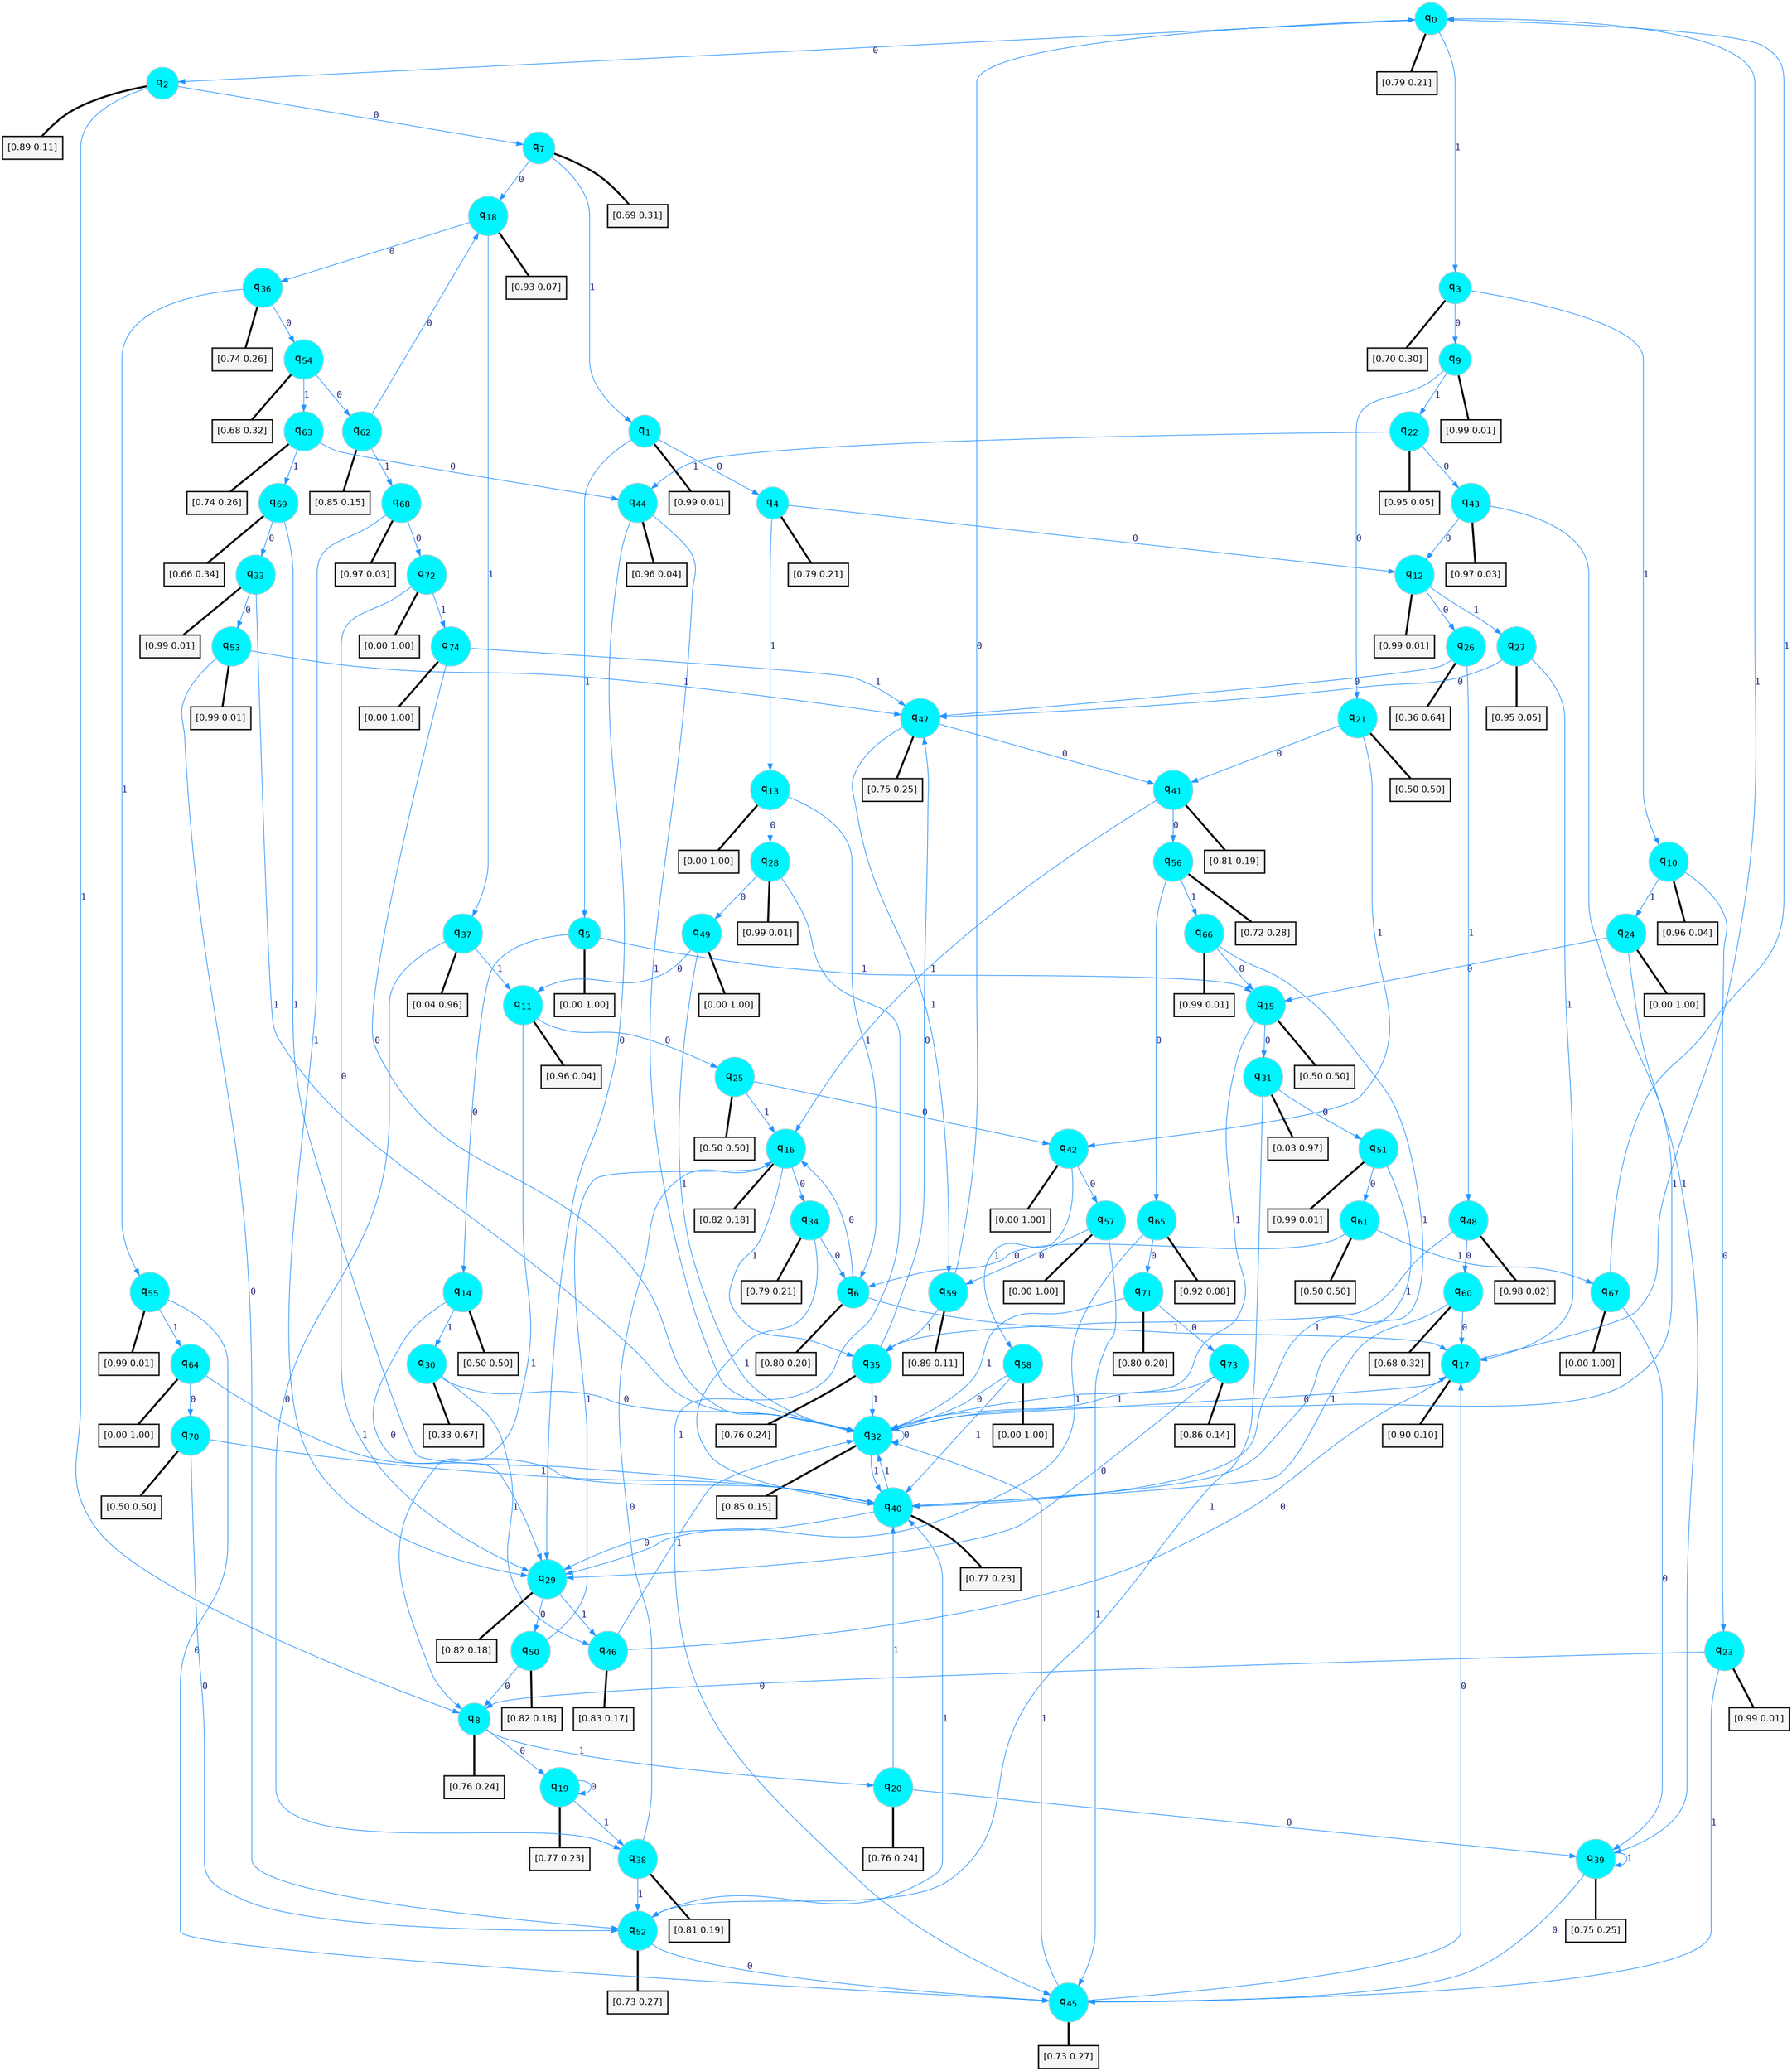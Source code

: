 digraph G {
graph [
bgcolor=transparent, dpi=300, rankdir=TD, size="40,25"];
node [
color=gray, fillcolor=turquoise1, fontcolor=black, fontname=Helvetica, fontsize=16, fontweight=bold, shape=circle, style=filled];
edge [
arrowsize=1, color=dodgerblue1, fontcolor=midnightblue, fontname=courier, fontweight=bold, penwidth=1, style=solid, weight=20];
0[label=<q<SUB>0</SUB>>];
1[label=<q<SUB>1</SUB>>];
2[label=<q<SUB>2</SUB>>];
3[label=<q<SUB>3</SUB>>];
4[label=<q<SUB>4</SUB>>];
5[label=<q<SUB>5</SUB>>];
6[label=<q<SUB>6</SUB>>];
7[label=<q<SUB>7</SUB>>];
8[label=<q<SUB>8</SUB>>];
9[label=<q<SUB>9</SUB>>];
10[label=<q<SUB>10</SUB>>];
11[label=<q<SUB>11</SUB>>];
12[label=<q<SUB>12</SUB>>];
13[label=<q<SUB>13</SUB>>];
14[label=<q<SUB>14</SUB>>];
15[label=<q<SUB>15</SUB>>];
16[label=<q<SUB>16</SUB>>];
17[label=<q<SUB>17</SUB>>];
18[label=<q<SUB>18</SUB>>];
19[label=<q<SUB>19</SUB>>];
20[label=<q<SUB>20</SUB>>];
21[label=<q<SUB>21</SUB>>];
22[label=<q<SUB>22</SUB>>];
23[label=<q<SUB>23</SUB>>];
24[label=<q<SUB>24</SUB>>];
25[label=<q<SUB>25</SUB>>];
26[label=<q<SUB>26</SUB>>];
27[label=<q<SUB>27</SUB>>];
28[label=<q<SUB>28</SUB>>];
29[label=<q<SUB>29</SUB>>];
30[label=<q<SUB>30</SUB>>];
31[label=<q<SUB>31</SUB>>];
32[label=<q<SUB>32</SUB>>];
33[label=<q<SUB>33</SUB>>];
34[label=<q<SUB>34</SUB>>];
35[label=<q<SUB>35</SUB>>];
36[label=<q<SUB>36</SUB>>];
37[label=<q<SUB>37</SUB>>];
38[label=<q<SUB>38</SUB>>];
39[label=<q<SUB>39</SUB>>];
40[label=<q<SUB>40</SUB>>];
41[label=<q<SUB>41</SUB>>];
42[label=<q<SUB>42</SUB>>];
43[label=<q<SUB>43</SUB>>];
44[label=<q<SUB>44</SUB>>];
45[label=<q<SUB>45</SUB>>];
46[label=<q<SUB>46</SUB>>];
47[label=<q<SUB>47</SUB>>];
48[label=<q<SUB>48</SUB>>];
49[label=<q<SUB>49</SUB>>];
50[label=<q<SUB>50</SUB>>];
51[label=<q<SUB>51</SUB>>];
52[label=<q<SUB>52</SUB>>];
53[label=<q<SUB>53</SUB>>];
54[label=<q<SUB>54</SUB>>];
55[label=<q<SUB>55</SUB>>];
56[label=<q<SUB>56</SUB>>];
57[label=<q<SUB>57</SUB>>];
58[label=<q<SUB>58</SUB>>];
59[label=<q<SUB>59</SUB>>];
60[label=<q<SUB>60</SUB>>];
61[label=<q<SUB>61</SUB>>];
62[label=<q<SUB>62</SUB>>];
63[label=<q<SUB>63</SUB>>];
64[label=<q<SUB>64</SUB>>];
65[label=<q<SUB>65</SUB>>];
66[label=<q<SUB>66</SUB>>];
67[label=<q<SUB>67</SUB>>];
68[label=<q<SUB>68</SUB>>];
69[label=<q<SUB>69</SUB>>];
70[label=<q<SUB>70</SUB>>];
71[label=<q<SUB>71</SUB>>];
72[label=<q<SUB>72</SUB>>];
73[label=<q<SUB>73</SUB>>];
74[label=<q<SUB>74</SUB>>];
75[label="[0.79 0.21]", shape=box,fontcolor=black, fontname=Helvetica, fontsize=14, penwidth=2, fillcolor=whitesmoke,color=black];
76[label="[0.99 0.01]", shape=box,fontcolor=black, fontname=Helvetica, fontsize=14, penwidth=2, fillcolor=whitesmoke,color=black];
77[label="[0.89 0.11]", shape=box,fontcolor=black, fontname=Helvetica, fontsize=14, penwidth=2, fillcolor=whitesmoke,color=black];
78[label="[0.70 0.30]", shape=box,fontcolor=black, fontname=Helvetica, fontsize=14, penwidth=2, fillcolor=whitesmoke,color=black];
79[label="[0.79 0.21]", shape=box,fontcolor=black, fontname=Helvetica, fontsize=14, penwidth=2, fillcolor=whitesmoke,color=black];
80[label="[0.00 1.00]", shape=box,fontcolor=black, fontname=Helvetica, fontsize=14, penwidth=2, fillcolor=whitesmoke,color=black];
81[label="[0.80 0.20]", shape=box,fontcolor=black, fontname=Helvetica, fontsize=14, penwidth=2, fillcolor=whitesmoke,color=black];
82[label="[0.69 0.31]", shape=box,fontcolor=black, fontname=Helvetica, fontsize=14, penwidth=2, fillcolor=whitesmoke,color=black];
83[label="[0.76 0.24]", shape=box,fontcolor=black, fontname=Helvetica, fontsize=14, penwidth=2, fillcolor=whitesmoke,color=black];
84[label="[0.99 0.01]", shape=box,fontcolor=black, fontname=Helvetica, fontsize=14, penwidth=2, fillcolor=whitesmoke,color=black];
85[label="[0.96 0.04]", shape=box,fontcolor=black, fontname=Helvetica, fontsize=14, penwidth=2, fillcolor=whitesmoke,color=black];
86[label="[0.96 0.04]", shape=box,fontcolor=black, fontname=Helvetica, fontsize=14, penwidth=2, fillcolor=whitesmoke,color=black];
87[label="[0.99 0.01]", shape=box,fontcolor=black, fontname=Helvetica, fontsize=14, penwidth=2, fillcolor=whitesmoke,color=black];
88[label="[0.00 1.00]", shape=box,fontcolor=black, fontname=Helvetica, fontsize=14, penwidth=2, fillcolor=whitesmoke,color=black];
89[label="[0.50 0.50]", shape=box,fontcolor=black, fontname=Helvetica, fontsize=14, penwidth=2, fillcolor=whitesmoke,color=black];
90[label="[0.50 0.50]", shape=box,fontcolor=black, fontname=Helvetica, fontsize=14, penwidth=2, fillcolor=whitesmoke,color=black];
91[label="[0.82 0.18]", shape=box,fontcolor=black, fontname=Helvetica, fontsize=14, penwidth=2, fillcolor=whitesmoke,color=black];
92[label="[0.90 0.10]", shape=box,fontcolor=black, fontname=Helvetica, fontsize=14, penwidth=2, fillcolor=whitesmoke,color=black];
93[label="[0.93 0.07]", shape=box,fontcolor=black, fontname=Helvetica, fontsize=14, penwidth=2, fillcolor=whitesmoke,color=black];
94[label="[0.77 0.23]", shape=box,fontcolor=black, fontname=Helvetica, fontsize=14, penwidth=2, fillcolor=whitesmoke,color=black];
95[label="[0.76 0.24]", shape=box,fontcolor=black, fontname=Helvetica, fontsize=14, penwidth=2, fillcolor=whitesmoke,color=black];
96[label="[0.50 0.50]", shape=box,fontcolor=black, fontname=Helvetica, fontsize=14, penwidth=2, fillcolor=whitesmoke,color=black];
97[label="[0.95 0.05]", shape=box,fontcolor=black, fontname=Helvetica, fontsize=14, penwidth=2, fillcolor=whitesmoke,color=black];
98[label="[0.99 0.01]", shape=box,fontcolor=black, fontname=Helvetica, fontsize=14, penwidth=2, fillcolor=whitesmoke,color=black];
99[label="[0.00 1.00]", shape=box,fontcolor=black, fontname=Helvetica, fontsize=14, penwidth=2, fillcolor=whitesmoke,color=black];
100[label="[0.50 0.50]", shape=box,fontcolor=black, fontname=Helvetica, fontsize=14, penwidth=2, fillcolor=whitesmoke,color=black];
101[label="[0.36 0.64]", shape=box,fontcolor=black, fontname=Helvetica, fontsize=14, penwidth=2, fillcolor=whitesmoke,color=black];
102[label="[0.95 0.05]", shape=box,fontcolor=black, fontname=Helvetica, fontsize=14, penwidth=2, fillcolor=whitesmoke,color=black];
103[label="[0.99 0.01]", shape=box,fontcolor=black, fontname=Helvetica, fontsize=14, penwidth=2, fillcolor=whitesmoke,color=black];
104[label="[0.82 0.18]", shape=box,fontcolor=black, fontname=Helvetica, fontsize=14, penwidth=2, fillcolor=whitesmoke,color=black];
105[label="[0.33 0.67]", shape=box,fontcolor=black, fontname=Helvetica, fontsize=14, penwidth=2, fillcolor=whitesmoke,color=black];
106[label="[0.03 0.97]", shape=box,fontcolor=black, fontname=Helvetica, fontsize=14, penwidth=2, fillcolor=whitesmoke,color=black];
107[label="[0.85 0.15]", shape=box,fontcolor=black, fontname=Helvetica, fontsize=14, penwidth=2, fillcolor=whitesmoke,color=black];
108[label="[0.99 0.01]", shape=box,fontcolor=black, fontname=Helvetica, fontsize=14, penwidth=2, fillcolor=whitesmoke,color=black];
109[label="[0.79 0.21]", shape=box,fontcolor=black, fontname=Helvetica, fontsize=14, penwidth=2, fillcolor=whitesmoke,color=black];
110[label="[0.76 0.24]", shape=box,fontcolor=black, fontname=Helvetica, fontsize=14, penwidth=2, fillcolor=whitesmoke,color=black];
111[label="[0.74 0.26]", shape=box,fontcolor=black, fontname=Helvetica, fontsize=14, penwidth=2, fillcolor=whitesmoke,color=black];
112[label="[0.04 0.96]", shape=box,fontcolor=black, fontname=Helvetica, fontsize=14, penwidth=2, fillcolor=whitesmoke,color=black];
113[label="[0.81 0.19]", shape=box,fontcolor=black, fontname=Helvetica, fontsize=14, penwidth=2, fillcolor=whitesmoke,color=black];
114[label="[0.75 0.25]", shape=box,fontcolor=black, fontname=Helvetica, fontsize=14, penwidth=2, fillcolor=whitesmoke,color=black];
115[label="[0.77 0.23]", shape=box,fontcolor=black, fontname=Helvetica, fontsize=14, penwidth=2, fillcolor=whitesmoke,color=black];
116[label="[0.81 0.19]", shape=box,fontcolor=black, fontname=Helvetica, fontsize=14, penwidth=2, fillcolor=whitesmoke,color=black];
117[label="[0.00 1.00]", shape=box,fontcolor=black, fontname=Helvetica, fontsize=14, penwidth=2, fillcolor=whitesmoke,color=black];
118[label="[0.97 0.03]", shape=box,fontcolor=black, fontname=Helvetica, fontsize=14, penwidth=2, fillcolor=whitesmoke,color=black];
119[label="[0.96 0.04]", shape=box,fontcolor=black, fontname=Helvetica, fontsize=14, penwidth=2, fillcolor=whitesmoke,color=black];
120[label="[0.73 0.27]", shape=box,fontcolor=black, fontname=Helvetica, fontsize=14, penwidth=2, fillcolor=whitesmoke,color=black];
121[label="[0.83 0.17]", shape=box,fontcolor=black, fontname=Helvetica, fontsize=14, penwidth=2, fillcolor=whitesmoke,color=black];
122[label="[0.75 0.25]", shape=box,fontcolor=black, fontname=Helvetica, fontsize=14, penwidth=2, fillcolor=whitesmoke,color=black];
123[label="[0.98 0.02]", shape=box,fontcolor=black, fontname=Helvetica, fontsize=14, penwidth=2, fillcolor=whitesmoke,color=black];
124[label="[0.00 1.00]", shape=box,fontcolor=black, fontname=Helvetica, fontsize=14, penwidth=2, fillcolor=whitesmoke,color=black];
125[label="[0.82 0.18]", shape=box,fontcolor=black, fontname=Helvetica, fontsize=14, penwidth=2, fillcolor=whitesmoke,color=black];
126[label="[0.99 0.01]", shape=box,fontcolor=black, fontname=Helvetica, fontsize=14, penwidth=2, fillcolor=whitesmoke,color=black];
127[label="[0.73 0.27]", shape=box,fontcolor=black, fontname=Helvetica, fontsize=14, penwidth=2, fillcolor=whitesmoke,color=black];
128[label="[0.99 0.01]", shape=box,fontcolor=black, fontname=Helvetica, fontsize=14, penwidth=2, fillcolor=whitesmoke,color=black];
129[label="[0.68 0.32]", shape=box,fontcolor=black, fontname=Helvetica, fontsize=14, penwidth=2, fillcolor=whitesmoke,color=black];
130[label="[0.99 0.01]", shape=box,fontcolor=black, fontname=Helvetica, fontsize=14, penwidth=2, fillcolor=whitesmoke,color=black];
131[label="[0.72 0.28]", shape=box,fontcolor=black, fontname=Helvetica, fontsize=14, penwidth=2, fillcolor=whitesmoke,color=black];
132[label="[0.00 1.00]", shape=box,fontcolor=black, fontname=Helvetica, fontsize=14, penwidth=2, fillcolor=whitesmoke,color=black];
133[label="[0.00 1.00]", shape=box,fontcolor=black, fontname=Helvetica, fontsize=14, penwidth=2, fillcolor=whitesmoke,color=black];
134[label="[0.89 0.11]", shape=box,fontcolor=black, fontname=Helvetica, fontsize=14, penwidth=2, fillcolor=whitesmoke,color=black];
135[label="[0.68 0.32]", shape=box,fontcolor=black, fontname=Helvetica, fontsize=14, penwidth=2, fillcolor=whitesmoke,color=black];
136[label="[0.50 0.50]", shape=box,fontcolor=black, fontname=Helvetica, fontsize=14, penwidth=2, fillcolor=whitesmoke,color=black];
137[label="[0.85 0.15]", shape=box,fontcolor=black, fontname=Helvetica, fontsize=14, penwidth=2, fillcolor=whitesmoke,color=black];
138[label="[0.74 0.26]", shape=box,fontcolor=black, fontname=Helvetica, fontsize=14, penwidth=2, fillcolor=whitesmoke,color=black];
139[label="[0.00 1.00]", shape=box,fontcolor=black, fontname=Helvetica, fontsize=14, penwidth=2, fillcolor=whitesmoke,color=black];
140[label="[0.92 0.08]", shape=box,fontcolor=black, fontname=Helvetica, fontsize=14, penwidth=2, fillcolor=whitesmoke,color=black];
141[label="[0.99 0.01]", shape=box,fontcolor=black, fontname=Helvetica, fontsize=14, penwidth=2, fillcolor=whitesmoke,color=black];
142[label="[0.00 1.00]", shape=box,fontcolor=black, fontname=Helvetica, fontsize=14, penwidth=2, fillcolor=whitesmoke,color=black];
143[label="[0.97 0.03]", shape=box,fontcolor=black, fontname=Helvetica, fontsize=14, penwidth=2, fillcolor=whitesmoke,color=black];
144[label="[0.66 0.34]", shape=box,fontcolor=black, fontname=Helvetica, fontsize=14, penwidth=2, fillcolor=whitesmoke,color=black];
145[label="[0.50 0.50]", shape=box,fontcolor=black, fontname=Helvetica, fontsize=14, penwidth=2, fillcolor=whitesmoke,color=black];
146[label="[0.80 0.20]", shape=box,fontcolor=black, fontname=Helvetica, fontsize=14, penwidth=2, fillcolor=whitesmoke,color=black];
147[label="[0.00 1.00]", shape=box,fontcolor=black, fontname=Helvetica, fontsize=14, penwidth=2, fillcolor=whitesmoke,color=black];
148[label="[0.86 0.14]", shape=box,fontcolor=black, fontname=Helvetica, fontsize=14, penwidth=2, fillcolor=whitesmoke,color=black];
149[label="[0.00 1.00]", shape=box,fontcolor=black, fontname=Helvetica, fontsize=14, penwidth=2, fillcolor=whitesmoke,color=black];
0->2 [label=0];
0->3 [label=1];
0->75 [arrowhead=none, penwidth=3,color=black];
1->4 [label=0];
1->5 [label=1];
1->76 [arrowhead=none, penwidth=3,color=black];
2->7 [label=0];
2->8 [label=1];
2->77 [arrowhead=none, penwidth=3,color=black];
3->9 [label=0];
3->10 [label=1];
3->78 [arrowhead=none, penwidth=3,color=black];
4->12 [label=0];
4->13 [label=1];
4->79 [arrowhead=none, penwidth=3,color=black];
5->14 [label=0];
5->15 [label=1];
5->80 [arrowhead=none, penwidth=3,color=black];
6->16 [label=0];
6->17 [label=1];
6->81 [arrowhead=none, penwidth=3,color=black];
7->18 [label=0];
7->1 [label=1];
7->82 [arrowhead=none, penwidth=3,color=black];
8->19 [label=0];
8->20 [label=1];
8->83 [arrowhead=none, penwidth=3,color=black];
9->21 [label=0];
9->22 [label=1];
9->84 [arrowhead=none, penwidth=3,color=black];
10->23 [label=0];
10->24 [label=1];
10->85 [arrowhead=none, penwidth=3,color=black];
11->25 [label=0];
11->8 [label=1];
11->86 [arrowhead=none, penwidth=3,color=black];
12->26 [label=0];
12->27 [label=1];
12->87 [arrowhead=none, penwidth=3,color=black];
13->28 [label=0];
13->6 [label=1];
13->88 [arrowhead=none, penwidth=3,color=black];
14->29 [label=0];
14->30 [label=1];
14->89 [arrowhead=none, penwidth=3,color=black];
15->31 [label=0];
15->32 [label=1];
15->90 [arrowhead=none, penwidth=3,color=black];
16->34 [label=0];
16->35 [label=1];
16->91 [arrowhead=none, penwidth=3,color=black];
17->32 [label=0];
17->0 [label=1];
17->92 [arrowhead=none, penwidth=3,color=black];
18->36 [label=0];
18->37 [label=1];
18->93 [arrowhead=none, penwidth=3,color=black];
19->19 [label=0];
19->38 [label=1];
19->94 [arrowhead=none, penwidth=3,color=black];
20->39 [label=0];
20->40 [label=1];
20->95 [arrowhead=none, penwidth=3,color=black];
21->41 [label=0];
21->42 [label=1];
21->96 [arrowhead=none, penwidth=3,color=black];
22->43 [label=0];
22->44 [label=1];
22->97 [arrowhead=none, penwidth=3,color=black];
23->8 [label=0];
23->45 [label=1];
23->98 [arrowhead=none, penwidth=3,color=black];
24->15 [label=0];
24->32 [label=1];
24->99 [arrowhead=none, penwidth=3,color=black];
25->42 [label=0];
25->16 [label=1];
25->100 [arrowhead=none, penwidth=3,color=black];
26->47 [label=0];
26->48 [label=1];
26->101 [arrowhead=none, penwidth=3,color=black];
27->47 [label=0];
27->17 [label=1];
27->102 [arrowhead=none, penwidth=3,color=black];
28->49 [label=0];
28->45 [label=1];
28->103 [arrowhead=none, penwidth=3,color=black];
29->50 [label=0];
29->46 [label=1];
29->104 [arrowhead=none, penwidth=3,color=black];
30->32 [label=0];
30->46 [label=1];
30->105 [arrowhead=none, penwidth=3,color=black];
31->51 [label=0];
31->52 [label=1];
31->106 [arrowhead=none, penwidth=3,color=black];
32->32 [label=0];
32->40 [label=1];
32->107 [arrowhead=none, penwidth=3,color=black];
33->53 [label=0];
33->32 [label=1];
33->108 [arrowhead=none, penwidth=3,color=black];
34->6 [label=0];
34->40 [label=1];
34->109 [arrowhead=none, penwidth=3,color=black];
35->47 [label=0];
35->32 [label=1];
35->110 [arrowhead=none, penwidth=3,color=black];
36->54 [label=0];
36->55 [label=1];
36->111 [arrowhead=none, penwidth=3,color=black];
37->38 [label=0];
37->11 [label=1];
37->112 [arrowhead=none, penwidth=3,color=black];
38->16 [label=0];
38->52 [label=1];
38->113 [arrowhead=none, penwidth=3,color=black];
39->45 [label=0];
39->39 [label=1];
39->114 [arrowhead=none, penwidth=3,color=black];
40->29 [label=0];
40->32 [label=1];
40->115 [arrowhead=none, penwidth=3,color=black];
41->56 [label=0];
41->16 [label=1];
41->116 [arrowhead=none, penwidth=3,color=black];
42->57 [label=0];
42->58 [label=1];
42->117 [arrowhead=none, penwidth=3,color=black];
43->12 [label=0];
43->39 [label=1];
43->118 [arrowhead=none, penwidth=3,color=black];
44->29 [label=0];
44->32 [label=1];
44->119 [arrowhead=none, penwidth=3,color=black];
45->17 [label=0];
45->32 [label=1];
45->120 [arrowhead=none, penwidth=3,color=black];
46->17 [label=0];
46->32 [label=1];
46->121 [arrowhead=none, penwidth=3,color=black];
47->41 [label=0];
47->59 [label=1];
47->122 [arrowhead=none, penwidth=3,color=black];
48->60 [label=0];
48->35 [label=1];
48->123 [arrowhead=none, penwidth=3,color=black];
49->11 [label=0];
49->32 [label=1];
49->124 [arrowhead=none, penwidth=3,color=black];
50->8 [label=0];
50->16 [label=1];
50->125 [arrowhead=none, penwidth=3,color=black];
51->61 [label=0];
51->40 [label=1];
51->126 [arrowhead=none, penwidth=3,color=black];
52->45 [label=0];
52->40 [label=1];
52->127 [arrowhead=none, penwidth=3,color=black];
53->52 [label=0];
53->47 [label=1];
53->128 [arrowhead=none, penwidth=3,color=black];
54->62 [label=0];
54->63 [label=1];
54->129 [arrowhead=none, penwidth=3,color=black];
55->45 [label=0];
55->64 [label=1];
55->130 [arrowhead=none, penwidth=3,color=black];
56->65 [label=0];
56->66 [label=1];
56->131 [arrowhead=none, penwidth=3,color=black];
57->59 [label=0];
57->45 [label=1];
57->132 [arrowhead=none, penwidth=3,color=black];
58->32 [label=0];
58->40 [label=1];
58->133 [arrowhead=none, penwidth=3,color=black];
59->0 [label=0];
59->35 [label=1];
59->134 [arrowhead=none, penwidth=3,color=black];
60->17 [label=0];
60->40 [label=1];
60->135 [arrowhead=none, penwidth=3,color=black];
61->6 [label=0];
61->67 [label=1];
61->136 [arrowhead=none, penwidth=3,color=black];
62->18 [label=0];
62->68 [label=1];
62->137 [arrowhead=none, penwidth=3,color=black];
63->44 [label=0];
63->69 [label=1];
63->138 [arrowhead=none, penwidth=3,color=black];
64->70 [label=0];
64->40 [label=1];
64->139 [arrowhead=none, penwidth=3,color=black];
65->71 [label=0];
65->29 [label=1];
65->140 [arrowhead=none, penwidth=3,color=black];
66->15 [label=0];
66->40 [label=1];
66->141 [arrowhead=none, penwidth=3,color=black];
67->39 [label=0];
67->0 [label=1];
67->142 [arrowhead=none, penwidth=3,color=black];
68->72 [label=0];
68->29 [label=1];
68->143 [arrowhead=none, penwidth=3,color=black];
69->33 [label=0];
69->40 [label=1];
69->144 [arrowhead=none, penwidth=3,color=black];
70->52 [label=0];
70->40 [label=1];
70->145 [arrowhead=none, penwidth=3,color=black];
71->73 [label=0];
71->32 [label=1];
71->146 [arrowhead=none, penwidth=3,color=black];
72->29 [label=0];
72->74 [label=1];
72->147 [arrowhead=none, penwidth=3,color=black];
73->29 [label=0];
73->32 [label=1];
73->148 [arrowhead=none, penwidth=3,color=black];
74->32 [label=0];
74->47 [label=1];
74->149 [arrowhead=none, penwidth=3,color=black];
}
